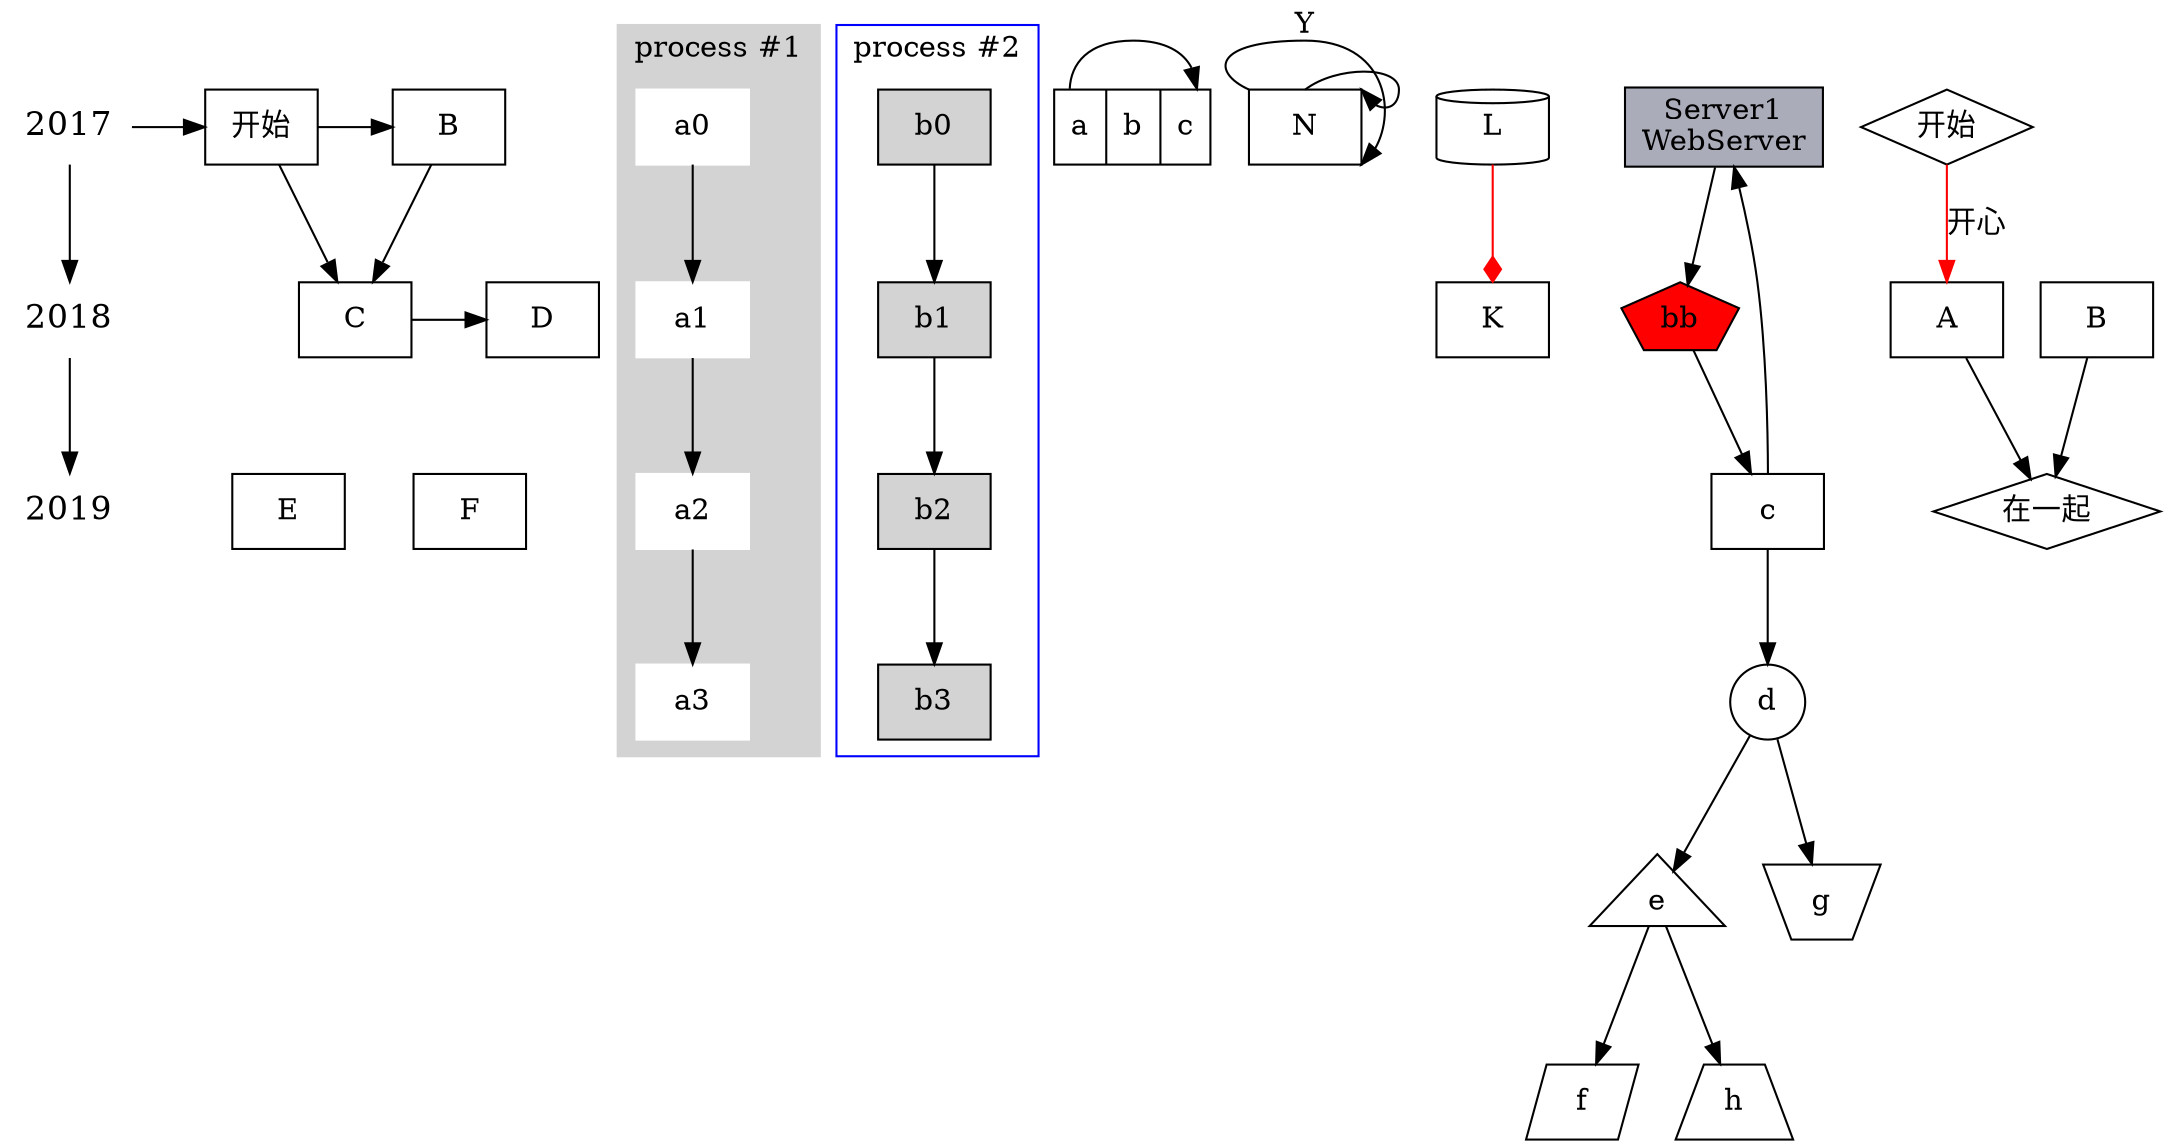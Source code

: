 digraph test {
    ranksep=.75;
    {
        node [shape=plaintext, fontsize=16];
        2017 -> 2018 -> 2019;
    }
    node [shape=box];
    A  [label="开始"];
    { rank=same; 2017 -> A -> B;}
    { rank=same; 2018 C D}
    { rank=same; 2019 E F} 
    B -> C
    A -> C
    C -> D
    subgraph cluster0 {
        node [style=filled,color=white];
        style=filled;
        color=lightgrey;
        a0 -> a1 -> a2 -> a3;
        label = "process #1";
    }
    subgraph cluster1 {
        node [style=filled];
        b0 -> b1 -> b2 -> b3;
        label = "process #2";
        color=blue
    }
    node [shape=record];
    M [label="<a>a|b|<c>c"]
    M:a -> M:c
    N:n -> N:ne
    N:nw -> N:se [label="Y"]
    L [shape=cylinder]
    L -> K [color=red,arrowhead=diamond]
    subgraph g {
    //==========定义节点关系============
    a->b;
    b->c;
    c->a;
    c->d->e->f;
    d->g;
    e->h;
    //==========定义节点属性============
    //定义a节点为长方形, 样式为填充, 填充颜色为#ABACBA
    a[shape=box,label="Server1\nWebServer",fillcolor="#ABACBA",style=filled];
    //定义b为5边形, 标签为"bb", 样式为填充, 填充色为red
    b[shape=polygon,sides=5,label="bb",style=filled,fillcolor=red];
    //c, 默认为椭圆
    d[shape=circle]; //园
    e[shape=triangle]; //三角形
    f[shape=polygon, sides=4, skew=0.5]; //平行四边形
    g[shape=polygon, distortion=0.5]; //梯形, 上边长
    h[shape=polygon, distortion=-.5]; //梯形, 下边长
    }

    subgraph first {
    aA[label="开始" shape="diamond"];
    bB[label="A" shape="box"];
    cC[label="在一起" shape="diamond"];
    dD[label="B" shape="box"];
    aA -> bB[label="开心" labelfloat=true color="red"];
    bB -> cC;
    dD -> cC;
    //{AB CD}->{E F}
    }
}
